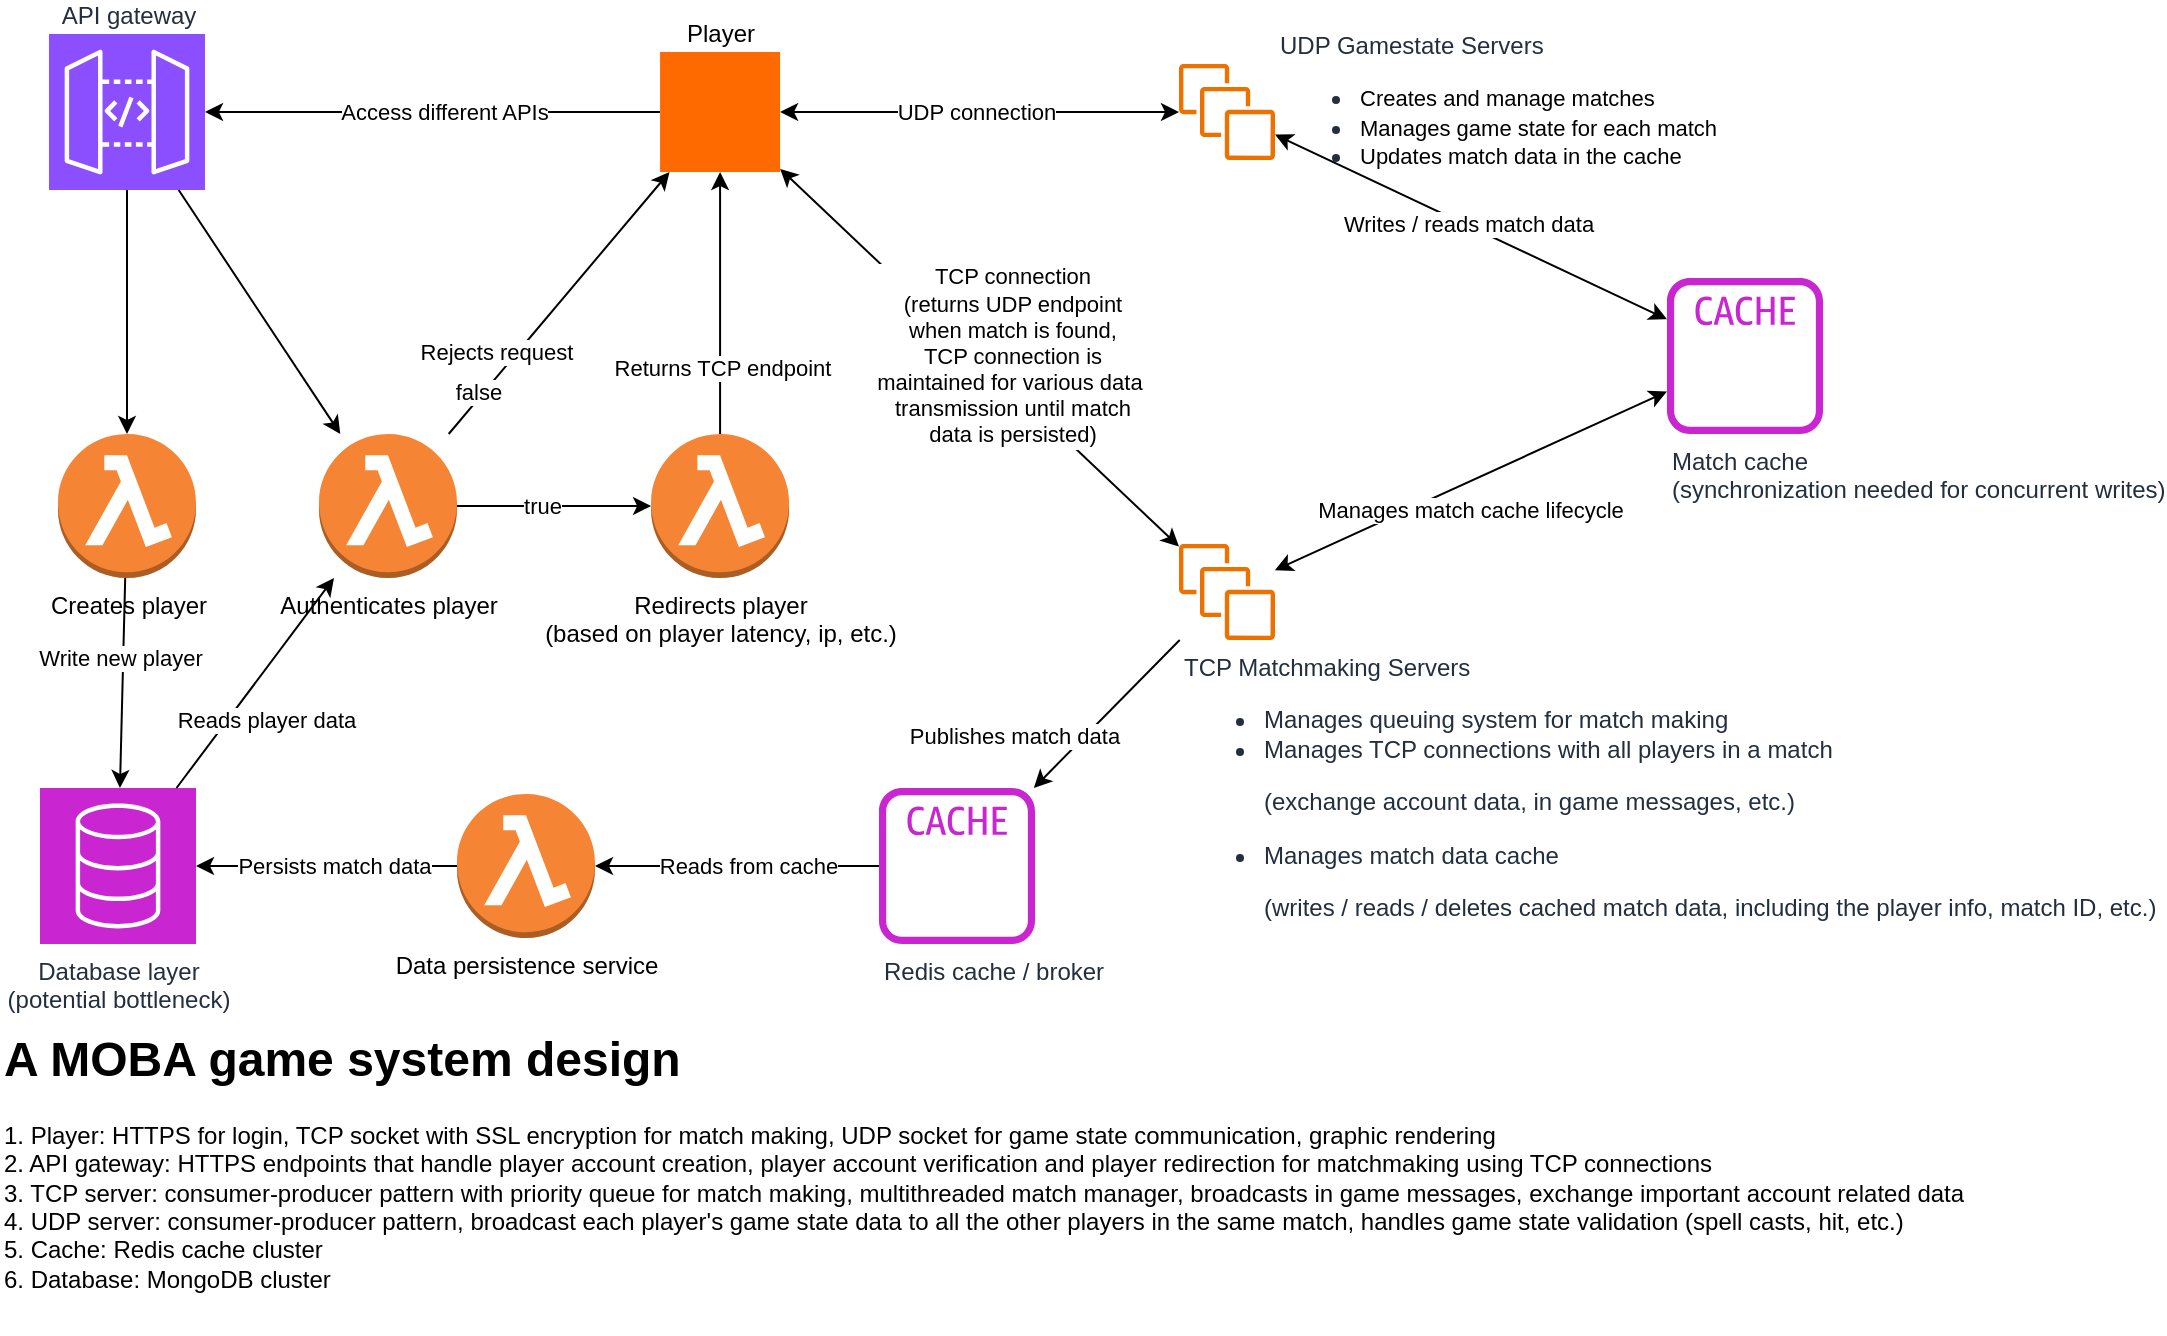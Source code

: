 <mxfile version="26.2.2">
  <diagram name="Page-1" id="zfyJxI_DZeL5Elnxxa-s">
    <mxGraphModel dx="1270" dy="1666" grid="1" gridSize="10" guides="1" tooltips="1" connect="1" arrows="1" fold="1" page="1" pageScale="1" pageWidth="1100" pageHeight="850" math="0" shadow="0">
      <root>
        <mxCell id="0" />
        <mxCell id="1" parent="0" />
        <mxCell id="aLVTF9wiwzfWBdr6-sXN-1" value="&lt;div style=&quot;&quot;&gt;&lt;span style=&quot;background-color: transparent; color: light-dark(rgb(35, 47, 62), rgb(189, 199, 212));&quot;&gt;TCP Matchmaking Servers&lt;/span&gt;&lt;/div&gt;&lt;div style=&quot;&quot;&gt;&lt;ul&gt;&lt;li&gt;Manages queuing system for match making&lt;/li&gt;&lt;li&gt;Manages TCP connections with all players in a match&lt;/li&gt;&lt;/ul&gt;&lt;/div&gt;&lt;blockquote style=&quot;margin: 0 0 0 40px; border: none; padding: 0px;&quot;&gt;&lt;div style=&quot;&quot;&gt;&lt;span style=&quot;background-color: transparent; color: light-dark(rgb(35, 47, 62), rgb(189, 199, 212));&quot;&gt;(exchange account data, in game messages, etc.)&lt;/span&gt;&lt;/div&gt;&lt;/blockquote&gt;&lt;div style=&quot;&quot;&gt;&lt;ul&gt;&lt;li&gt;Manages match data cache&lt;/li&gt;&lt;/ul&gt;&lt;/div&gt;&lt;blockquote style=&quot;margin: 0 0 0 40px; border: none; padding: 0px;&quot;&gt;&lt;div style=&quot;&quot;&gt;&lt;span style=&quot;background-color: transparent; color: light-dark(rgb(35, 47, 62), rgb(189, 199, 212));&quot;&gt;(writes / reads / deletes cached match data, including the player info, match ID, etc.)&lt;/span&gt;&lt;/div&gt;&lt;/blockquote&gt;" style="sketch=0;outlineConnect=0;fontColor=#232F3E;gradientColor=none;fillColor=#ED7100;strokeColor=none;dashed=0;verticalLabelPosition=bottom;verticalAlign=top;align=left;html=1;fontSize=12;fontStyle=0;aspect=fixed;pointerEvents=1;shape=mxgraph.aws4.instances;labelPosition=center;" parent="1" vertex="1">
          <mxGeometry x="599.5" y="-397" width="48" height="48" as="geometry" />
        </mxCell>
        <mxCell id="aLVTF9wiwzfWBdr6-sXN-2" value="UDP Gamestate Servers&lt;div&gt;&lt;ul&gt;&lt;li&gt;&lt;span style=&quot;background-color: rgb(255, 255, 255); color: rgb(0, 0, 0); font-size: 11px;&quot;&gt;Creates and manage matches&lt;/span&gt;&lt;/li&gt;&lt;li&gt;&lt;span style=&quot;background-color: rgb(255, 255, 255); color: rgb(0, 0, 0); font-size: 11px;&quot;&gt;Manages game state for each match&lt;/span&gt;&lt;/li&gt;&lt;li&gt;&lt;span style=&quot;background-color: rgb(255, 255, 255); color: rgb(0, 0, 0); font-size: 11px;&quot;&gt;Updates match data in the cache&lt;/span&gt;&lt;/li&gt;&lt;/ul&gt;&lt;/div&gt;" style="sketch=0;outlineConnect=0;fontColor=#232F3E;gradientColor=none;fillColor=#ED7100;strokeColor=none;dashed=0;verticalLabelPosition=middle;verticalAlign=middle;align=left;html=1;fontSize=12;fontStyle=0;aspect=fixed;pointerEvents=1;shape=mxgraph.aws4.instances;labelPosition=right;" parent="1" vertex="1">
          <mxGeometry x="599.5" y="-637" width="48" height="48" as="geometry" />
        </mxCell>
        <mxCell id="aLVTF9wiwzfWBdr6-sXN-3" value="Match cache&lt;div&gt;(synchronization needed for concurrent writes)&lt;/div&gt;" style="sketch=0;outlineConnect=0;fontColor=#232F3E;gradientColor=none;fillColor=#C925D1;strokeColor=none;dashed=0;verticalLabelPosition=bottom;verticalAlign=top;align=left;html=1;fontSize=12;fontStyle=0;aspect=fixed;pointerEvents=1;shape=mxgraph.aws4.cache_node;" parent="1" vertex="1">
          <mxGeometry x="843.5" y="-530" width="78" height="78" as="geometry" />
        </mxCell>
        <mxCell id="aLVTF9wiwzfWBdr6-sXN-4" value="" style="edgeStyle=orthogonalEdgeStyle;rounded=0;orthogonalLoop=1;jettySize=auto;html=1;" parent="1" source="aLVTF9wiwzfWBdr6-sXN-6" target="aLVTF9wiwzfWBdr6-sXN-18" edge="1">
          <mxGeometry relative="1" as="geometry" />
        </mxCell>
        <mxCell id="aLVTF9wiwzfWBdr6-sXN-5" value="Access different APIs" style="edgeLabel;html=1;align=center;verticalAlign=middle;resizable=0;points=[];" parent="aLVTF9wiwzfWBdr6-sXN-4" vertex="1" connectable="0">
          <mxGeometry x="-0.217" y="1" relative="1" as="geometry">
            <mxPoint x="-19" y="-1" as="offset" />
          </mxGeometry>
        </mxCell>
        <mxCell id="aLVTF9wiwzfWBdr6-sXN-6" value="Player" style="points=[];aspect=fixed;html=1;align=center;shadow=0;dashed=0;fillColor=#FF6A00;strokeColor=none;shape=mxgraph.alibaba_cloud.user;labelPosition=center;verticalLabelPosition=top;verticalAlign=bottom;" parent="1" vertex="1">
          <mxGeometry x="340.04" y="-643" width="60" height="60" as="geometry" />
        </mxCell>
        <mxCell id="aLVTF9wiwzfWBdr6-sXN-7" value="" style="endArrow=classic;startArrow=classic;html=1;rounded=0;" parent="1" source="aLVTF9wiwzfWBdr6-sXN-6" target="aLVTF9wiwzfWBdr6-sXN-1" edge="1">
          <mxGeometry width="50" height="50" relative="1" as="geometry">
            <mxPoint x="429.5" y="-557" as="sourcePoint" />
            <mxPoint x="729.5" y="-298" as="targetPoint" />
          </mxGeometry>
        </mxCell>
        <mxCell id="aLVTF9wiwzfWBdr6-sXN-8" value="TCP connection&lt;div&gt;(returns UDP endpoint&lt;/div&gt;&lt;div&gt;when match is found,&lt;/div&gt;&lt;div&gt;TCP connection is&lt;/div&gt;&lt;div&gt;maintained for various data&amp;nbsp;&lt;/div&gt;&lt;div&gt;transmission until match&lt;/div&gt;&lt;div&gt;&lt;span style=&quot;background-color: light-dark(#ffffff, var(--ge-dark-color, #121212)); color: light-dark(rgb(0, 0, 0), rgb(255, 255, 255));&quot;&gt;data is persisted)&lt;/span&gt;&lt;/div&gt;" style="edgeLabel;html=1;align=center;verticalAlign=middle;resizable=0;points=[];" parent="aLVTF9wiwzfWBdr6-sXN-7" vertex="1" connectable="0">
          <mxGeometry x="0.135" y="3" relative="1" as="geometry">
            <mxPoint y="-12" as="offset" />
          </mxGeometry>
        </mxCell>
        <mxCell id="aLVTF9wiwzfWBdr6-sXN-9" value="" style="endArrow=classic;startArrow=classic;html=1;rounded=0;" parent="1" source="aLVTF9wiwzfWBdr6-sXN-3" target="aLVTF9wiwzfWBdr6-sXN-1" edge="1">
          <mxGeometry width="50" height="50" relative="1" as="geometry">
            <mxPoint x="1113" y="-451.995" as="sourcePoint" />
            <mxPoint x="838.9" y="-204.712" as="targetPoint" />
          </mxGeometry>
        </mxCell>
        <mxCell id="aLVTF9wiwzfWBdr6-sXN-10" value="Manages match cache lifecycle" style="edgeLabel;html=1;align=center;verticalAlign=middle;resizable=0;points=[];" parent="aLVTF9wiwzfWBdr6-sXN-9" vertex="1" connectable="0">
          <mxGeometry x="0.135" y="3" relative="1" as="geometry">
            <mxPoint x="11" y="6" as="offset" />
          </mxGeometry>
        </mxCell>
        <mxCell id="aLVTF9wiwzfWBdr6-sXN-11" value="UDP connection" style="endArrow=classic;startArrow=classic;html=1;rounded=0;" parent="1" source="aLVTF9wiwzfWBdr6-sXN-6" target="aLVTF9wiwzfWBdr6-sXN-2" edge="1">
          <mxGeometry x="-0.022" width="50" height="50" relative="1" as="geometry">
            <mxPoint x="439.5" y="-627" as="sourcePoint" />
            <mxPoint x="693.6" y="-758.999" as="targetPoint" />
            <mxPoint as="offset" />
          </mxGeometry>
        </mxCell>
        <mxCell id="aLVTF9wiwzfWBdr6-sXN-12" value="" style="endArrow=classic;startArrow=classic;html=1;rounded=0;startFill=1;endFill=1;" parent="1" source="aLVTF9wiwzfWBdr6-sXN-2" target="aLVTF9wiwzfWBdr6-sXN-3" edge="1">
          <mxGeometry width="50" height="50" relative="1" as="geometry">
            <mxPoint x="742.5" y="-566.5" as="sourcePoint" />
            <mxPoint x="742.5" y="-400.5" as="targetPoint" />
          </mxGeometry>
        </mxCell>
        <mxCell id="aLVTF9wiwzfWBdr6-sXN-13" value="Writes / reads match data" style="edgeLabel;html=1;align=center;verticalAlign=middle;resizable=0;points=[];" parent="aLVTF9wiwzfWBdr6-sXN-12" vertex="1" connectable="0">
          <mxGeometry x="-0.172" y="-1" relative="1" as="geometry">
            <mxPoint x="16" y="5" as="offset" />
          </mxGeometry>
        </mxCell>
        <mxCell id="aLVTF9wiwzfWBdr6-sXN-14" value="Database layer&lt;div&gt;(potential bottleneck)&lt;/div&gt;" style="sketch=0;points=[[0,0,0],[0.25,0,0],[0.5,0,0],[0.75,0,0],[1,0,0],[0,1,0],[0.25,1,0],[0.5,1,0],[0.75,1,0],[1,1,0],[0,0.25,0],[0,0.5,0],[0,0.75,0],[1,0.25,0],[1,0.5,0],[1,0.75,0]];outlineConnect=0;fontColor=#232F3E;fillColor=#C925D1;strokeColor=#ffffff;dashed=0;verticalLabelPosition=bottom;verticalAlign=top;align=center;html=1;fontSize=12;fontStyle=0;aspect=fixed;shape=mxgraph.aws4.resourceIcon;resIcon=mxgraph.aws4.database;" parent="1" vertex="1">
          <mxGeometry x="30" y="-275" width="78" height="78" as="geometry" />
        </mxCell>
        <mxCell id="aLVTF9wiwzfWBdr6-sXN-15" value="" style="endArrow=classic;startArrow=none;html=1;rounded=0;startFill=0;endFill=1;" parent="1" source="aLVTF9wiwzfWBdr6-sXN-14" target="aLVTF9wiwzfWBdr6-sXN-21" edge="1">
          <mxGeometry width="50" height="50" relative="1" as="geometry">
            <mxPoint x="179.5" y="-387" as="sourcePoint" />
            <mxPoint x="224.523" y="-389" as="targetPoint" />
          </mxGeometry>
        </mxCell>
        <mxCell id="aLVTF9wiwzfWBdr6-sXN-16" value="Reads player data" style="edgeLabel;html=1;align=center;verticalAlign=middle;resizable=0;points=[];" parent="aLVTF9wiwzfWBdr6-sXN-15" vertex="1" connectable="0">
          <mxGeometry x="0.115" y="1" relative="1" as="geometry">
            <mxPoint x="1" y="25" as="offset" />
          </mxGeometry>
        </mxCell>
        <mxCell id="aLVTF9wiwzfWBdr6-sXN-17" value="Creates player" style="outlineConnect=0;dashed=0;verticalLabelPosition=bottom;verticalAlign=top;align=center;html=1;shape=mxgraph.aws3.lambda_function;fillColor=#F58534;gradientColor=none;" parent="1" vertex="1">
          <mxGeometry x="39" y="-452" width="69" height="72" as="geometry" />
        </mxCell>
        <mxCell id="aLVTF9wiwzfWBdr6-sXN-18" value="API gateway" style="sketch=0;points=[[0,0,0],[0.25,0,0],[0.5,0,0],[0.75,0,0],[1,0,0],[0,1,0],[0.25,1,0],[0.5,1,0],[0.75,1,0],[1,1,0],[0,0.25,0],[0,0.5,0],[0,0.75,0],[1,0.25,0],[1,0.5,0],[1,0.75,0]];outlineConnect=0;fontColor=#232F3E;fillColor=#8C4FFF;strokeColor=#ffffff;dashed=0;verticalLabelPosition=top;verticalAlign=bottom;align=center;html=1;fontSize=12;fontStyle=0;aspect=fixed;shape=mxgraph.aws4.resourceIcon;resIcon=mxgraph.aws4.api_gateway;labelPosition=center;" parent="1" vertex="1">
          <mxGeometry x="34.5" y="-652" width="78" height="78" as="geometry" />
        </mxCell>
        <mxCell id="aLVTF9wiwzfWBdr6-sXN-19" value="" style="endArrow=classic;html=1;rounded=0;" parent="1" source="aLVTF9wiwzfWBdr6-sXN-17" target="aLVTF9wiwzfWBdr6-sXN-14" edge="1">
          <mxGeometry width="50" height="50" relative="1" as="geometry">
            <mxPoint x="39.5" y="-357" as="sourcePoint" />
            <mxPoint x="89.5" y="-407" as="targetPoint" />
          </mxGeometry>
        </mxCell>
        <mxCell id="aLVTF9wiwzfWBdr6-sXN-20" value="Write new player" style="edgeLabel;html=1;align=center;verticalAlign=middle;resizable=0;points=[];" parent="aLVTF9wiwzfWBdr6-sXN-19" vertex="1" connectable="0">
          <mxGeometry x="-0.239" y="-2" relative="1" as="geometry">
            <mxPoint as="offset" />
          </mxGeometry>
        </mxCell>
        <mxCell id="aLVTF9wiwzfWBdr6-sXN-21" value="Authenticates player" style="outlineConnect=0;dashed=0;verticalLabelPosition=bottom;verticalAlign=top;align=center;html=1;shape=mxgraph.aws3.lambda_function;fillColor=#F58534;gradientColor=none;labelPosition=center;" parent="1" vertex="1">
          <mxGeometry x="169.5" y="-452" width="69" height="72" as="geometry" />
        </mxCell>
        <mxCell id="aLVTF9wiwzfWBdr6-sXN-22" value="Redirects player&lt;div&gt;(based on player latency, ip, etc.)&lt;/div&gt;" style="outlineConnect=0;dashed=0;verticalLabelPosition=bottom;verticalAlign=top;align=center;html=1;shape=mxgraph.aws3.lambda_function;fillColor=#F58534;gradientColor=none;" parent="1" vertex="1">
          <mxGeometry x="335.54" y="-452" width="69" height="72" as="geometry" />
        </mxCell>
        <mxCell id="aLVTF9wiwzfWBdr6-sXN-23" value="" style="endArrow=classic;html=1;rounded=0;" parent="1" source="aLVTF9wiwzfWBdr6-sXN-18" target="aLVTF9wiwzfWBdr6-sXN-17" edge="1">
          <mxGeometry width="50" height="50" relative="1" as="geometry">
            <mxPoint x="39.5" y="-357" as="sourcePoint" />
            <mxPoint x="-210.5" y="-597" as="targetPoint" />
          </mxGeometry>
        </mxCell>
        <mxCell id="aLVTF9wiwzfWBdr6-sXN-24" value="" style="endArrow=classic;html=1;rounded=0;" parent="1" source="aLVTF9wiwzfWBdr6-sXN-18" target="aLVTF9wiwzfWBdr6-sXN-21" edge="1">
          <mxGeometry width="50" height="50" relative="1" as="geometry">
            <mxPoint x="39.5" y="-567" as="sourcePoint" />
            <mxPoint x="-51.5" y="-483" as="targetPoint" />
          </mxGeometry>
        </mxCell>
        <mxCell id="aLVTF9wiwzfWBdr6-sXN-25" value="" style="endArrow=classic;html=1;rounded=0;" parent="1" source="aLVTF9wiwzfWBdr6-sXN-21" target="aLVTF9wiwzfWBdr6-sXN-22" edge="1">
          <mxGeometry width="50" height="50" relative="1" as="geometry">
            <mxPoint x="79.5" y="-564" as="sourcePoint" />
            <mxPoint x="82.5" y="-487" as="targetPoint" />
          </mxGeometry>
        </mxCell>
        <mxCell id="aLVTF9wiwzfWBdr6-sXN-26" value="true" style="edgeLabel;html=1;align=center;verticalAlign=middle;resizable=0;points=[];" parent="aLVTF9wiwzfWBdr6-sXN-25" vertex="1" connectable="0">
          <mxGeometry x="-0.13" relative="1" as="geometry">
            <mxPoint as="offset" />
          </mxGeometry>
        </mxCell>
        <mxCell id="aLVTF9wiwzfWBdr6-sXN-27" value="" style="endArrow=classic;html=1;rounded=0;" parent="1" source="aLVTF9wiwzfWBdr6-sXN-22" target="aLVTF9wiwzfWBdr6-sXN-6" edge="1">
          <mxGeometry width="50" height="50" relative="1" as="geometry">
            <mxPoint x="39.5" y="-357" as="sourcePoint" />
            <mxPoint x="89.5" y="-407" as="targetPoint" />
          </mxGeometry>
        </mxCell>
        <mxCell id="aLVTF9wiwzfWBdr6-sXN-28" value="Returns TCP endpoint" style="edgeLabel;html=1;align=center;verticalAlign=middle;resizable=0;points=[];" parent="aLVTF9wiwzfWBdr6-sXN-27" vertex="1" connectable="0">
          <mxGeometry x="-0.208" y="3" relative="1" as="geometry">
            <mxPoint x="4" y="19" as="offset" />
          </mxGeometry>
        </mxCell>
        <mxCell id="aLVTF9wiwzfWBdr6-sXN-29" value="" style="endArrow=classic;html=1;rounded=0;" parent="1" source="aLVTF9wiwzfWBdr6-sXN-21" target="aLVTF9wiwzfWBdr6-sXN-6" edge="1">
          <mxGeometry width="50" height="50" relative="1" as="geometry">
            <mxPoint x="309.5" y="-387" as="sourcePoint" />
            <mxPoint x="359.5" y="-437" as="targetPoint" />
          </mxGeometry>
        </mxCell>
        <mxCell id="aLVTF9wiwzfWBdr6-sXN-30" value="Rejects request" style="edgeLabel;html=1;align=center;verticalAlign=middle;resizable=0;points=[];" parent="aLVTF9wiwzfWBdr6-sXN-29" vertex="1" connectable="0">
          <mxGeometry x="-0.36" y="-1" relative="1" as="geometry">
            <mxPoint x="-13" as="offset" />
          </mxGeometry>
        </mxCell>
        <mxCell id="aLVTF9wiwzfWBdr6-sXN-31" value="false" style="edgeLabel;html=1;align=center;verticalAlign=middle;resizable=0;points=[];" parent="aLVTF9wiwzfWBdr6-sXN-29" vertex="1" connectable="0">
          <mxGeometry x="-0.703" y="2" relative="1" as="geometry">
            <mxPoint as="offset" />
          </mxGeometry>
        </mxCell>
        <mxCell id="aLVTF9wiwzfWBdr6-sXN-33" value="" style="endArrow=classic;html=1;rounded=0;" parent="1" source="aLVTF9wiwzfWBdr6-sXN-1" target="jRkC05F-JBWfZ0bTOkTH-1" edge="1">
          <mxGeometry width="50" height="50" relative="1" as="geometry">
            <mxPoint x="169.5" y="-42" as="sourcePoint" />
            <mxPoint x="207.5" y="-198" as="targetPoint" />
          </mxGeometry>
        </mxCell>
        <mxCell id="aLVTF9wiwzfWBdr6-sXN-34" value="Publishes match data" style="edgeLabel;html=1;align=center;verticalAlign=middle;resizable=0;points=[];" parent="aLVTF9wiwzfWBdr6-sXN-33" vertex="1" connectable="0">
          <mxGeometry x="-0.104" relative="1" as="geometry">
            <mxPoint x="-50" y="15" as="offset" />
          </mxGeometry>
        </mxCell>
        <mxCell id="aLVTF9wiwzfWBdr6-sXN-35" value="" style="endArrow=classic;html=1;rounded=0;" parent="1" source="jRkC05F-JBWfZ0bTOkTH-3" target="aLVTF9wiwzfWBdr6-sXN-14" edge="1">
          <mxGeometry width="50" height="50" relative="1" as="geometry">
            <mxPoint x="79.5" y="-252" as="sourcePoint" />
            <mxPoint x="219.5" y="-272" as="targetPoint" />
          </mxGeometry>
        </mxCell>
        <mxCell id="aLVTF9wiwzfWBdr6-sXN-36" value="Persists match data" style="edgeLabel;html=1;align=center;verticalAlign=middle;resizable=0;points=[];" parent="aLVTF9wiwzfWBdr6-sXN-35" vertex="1" connectable="0">
          <mxGeometry x="-0.26" relative="1" as="geometry">
            <mxPoint x="-13" as="offset" />
          </mxGeometry>
        </mxCell>
        <mxCell id="jRkC05F-JBWfZ0bTOkTH-1" value="Redis cache / broker" style="sketch=0;outlineConnect=0;fontColor=#232F3E;gradientColor=none;fillColor=#C925D1;strokeColor=none;dashed=0;verticalLabelPosition=bottom;verticalAlign=top;align=left;html=1;fontSize=12;fontStyle=0;aspect=fixed;pointerEvents=1;shape=mxgraph.aws4.cache_node;" parent="1" vertex="1">
          <mxGeometry x="449.5" y="-275" width="78" height="78" as="geometry" />
        </mxCell>
        <mxCell id="jRkC05F-JBWfZ0bTOkTH-3" value="Data persistence service" style="outlineConnect=0;dashed=0;verticalLabelPosition=bottom;verticalAlign=top;align=center;html=1;shape=mxgraph.aws3.lambda_function;fillColor=#F58534;gradientColor=none;" parent="1" vertex="1">
          <mxGeometry x="238.5" y="-272" width="69" height="72" as="geometry" />
        </mxCell>
        <mxCell id="jRkC05F-JBWfZ0bTOkTH-4" value="" style="endArrow=classic;html=1;rounded=0;" parent="1" source="jRkC05F-JBWfZ0bTOkTH-1" target="jRkC05F-JBWfZ0bTOkTH-3" edge="1">
          <mxGeometry width="50" height="50" relative="1" as="geometry">
            <mxPoint x="519.5" y="-122" as="sourcePoint" />
            <mxPoint x="389.5" y="-122" as="targetPoint" />
          </mxGeometry>
        </mxCell>
        <mxCell id="jRkC05F-JBWfZ0bTOkTH-5" value="Reads from cache" style="edgeLabel;html=1;align=center;verticalAlign=middle;resizable=0;points=[];" parent="jRkC05F-JBWfZ0bTOkTH-4" vertex="1" connectable="0">
          <mxGeometry x="-0.26" relative="1" as="geometry">
            <mxPoint x="-13" as="offset" />
          </mxGeometry>
        </mxCell>
        <mxCell id="2qYVwyag_esVtmRlizPO-1" value="&lt;h1 style=&quot;margin-top: 0px;&quot;&gt;A MOBA game system design&lt;/h1&gt;&lt;div&gt;1. Player: HTTPS for login, TCP socket with&amp;nbsp;&lt;span style=&quot;background-color: transparent; color: light-dark(rgb(0, 0, 0), rgb(255, 255, 255));&quot;&gt;SSL encryption&amp;nbsp;&lt;/span&gt;&lt;span style=&quot;background-color: transparent; color: light-dark(rgb(0, 0, 0), rgb(255, 255, 255));&quot;&gt;for match making, UDP socket for game state communication, graphic rendering&lt;/span&gt;&lt;/div&gt;&lt;div&gt;2. API gateway: HTTPS endpoints that handle player account creation, player account verification and player redirection for matchmaking using TCP connections&lt;/div&gt;&lt;div&gt;3. TCP server:&amp;nbsp;&lt;span style=&quot;background-color: transparent; color: light-dark(rgb(0, 0, 0), rgb(255, 255, 255));&quot;&gt;consumer-producer pattern with priority queue for match making,&amp;nbsp;&lt;/span&gt;&lt;span style=&quot;background-color: transparent; color: light-dark(rgb(0, 0, 0), rgb(255, 255, 255));&quot;&gt;multithreaded match manager, broadcasts in game messages, exchange important account related data&lt;/span&gt;&lt;/div&gt;&lt;div&gt;&lt;span style=&quot;background-color: transparent; color: light-dark(rgb(0, 0, 0), rgb(255, 255, 255));&quot;&gt;4. UDP server: consumer-producer pattern, broadcast each player&#39;s game state data to all the other players in the same match, handles&amp;nbsp;&lt;/span&gt;&lt;span style=&quot;background-color: transparent; color: light-dark(rgb(0, 0, 0), rgb(255, 255, 255));&quot;&gt;game state validation (spell casts, hit, etc.)&lt;/span&gt;&lt;/div&gt;&lt;div&gt;&lt;span style=&quot;background-color: transparent; color: light-dark(rgb(0, 0, 0), rgb(255, 255, 255));&quot;&gt;5. Cache: Redis cache cluster&lt;/span&gt;&lt;/div&gt;&lt;div&gt;&lt;span style=&quot;background-color: transparent; color: light-dark(rgb(0, 0, 0), rgb(255, 255, 255));&quot;&gt;6. Database: MongoDB cluster&lt;/span&gt;&lt;/div&gt;" style="text;html=1;whiteSpace=wrap;overflow=hidden;rounded=0;" vertex="1" parent="1">
          <mxGeometry x="10" y="-160" width="1070" height="155" as="geometry" />
        </mxCell>
      </root>
    </mxGraphModel>
  </diagram>
</mxfile>
